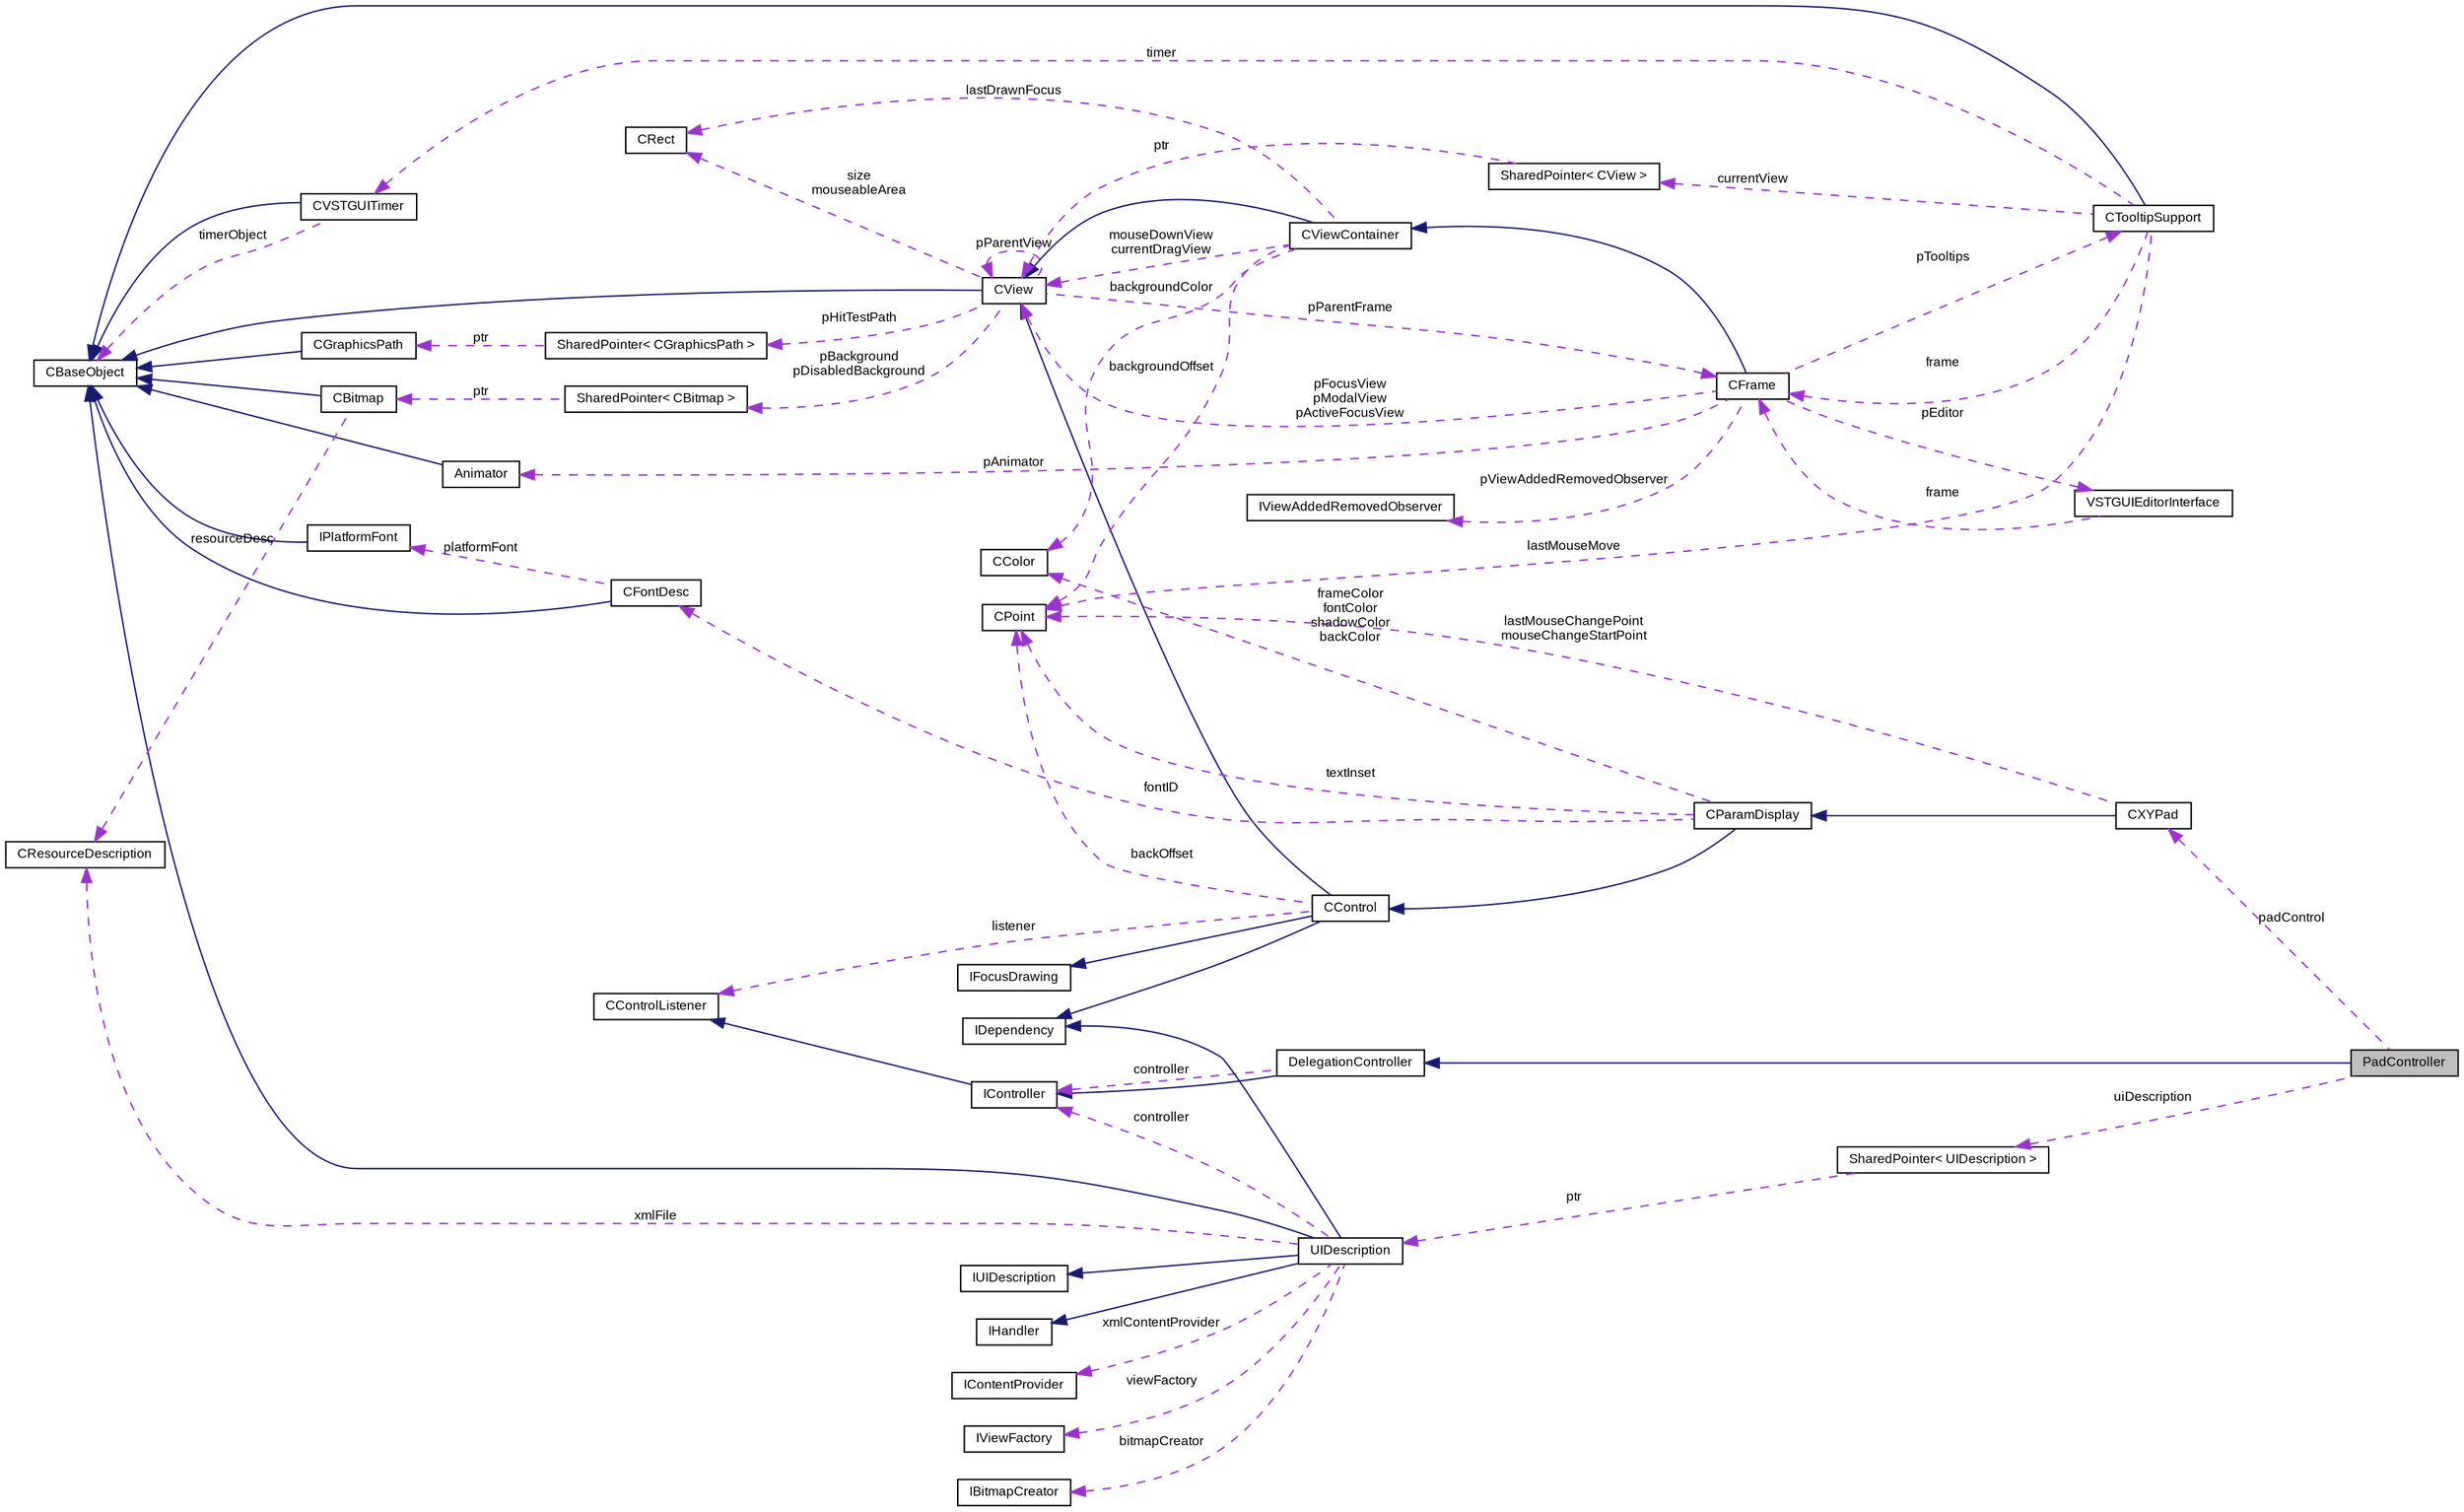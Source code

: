 digraph G
{
  bgcolor="transparent";
  edge [fontname="Arial",fontsize="9",labelfontname="Arial",labelfontsize="9"];
  node [fontname="Arial",fontsize="9",shape=record];
  rankdir=LR;
  Node1 [label="PadController",height=0.2,width=0.4,color="black", fillcolor="grey75", style="filled" fontcolor="black"];
  Node2 -> Node1 [dir=back,color="midnightblue",fontsize="9",style="solid",fontname="Arial"];
  Node2 [label="DelegationController",height=0.2,width=0.4,color="black",URL="$class_v_s_t_g_u_i_1_1_delegation_controller.html"];
  Node3 -> Node2 [dir=back,color="midnightblue",fontsize="9",style="solid",fontname="Arial"];
  Node3 [label="IController",height=0.2,width=0.4,color="black",URL="$class_v_s_t_g_u_i_1_1_i_controller.html",tooltip="extension to CControlListener used by UIDescription"];
  Node4 -> Node3 [dir=back,color="midnightblue",fontsize="9",style="solid",fontname="Arial"];
  Node4 [label="CControlListener",height=0.2,width=0.4,color="black",URL="$class_c_control_listener.html"];
  Node3 -> Node2 [dir=back,color="darkorchid3",fontsize="9",style="dashed",label="controller",fontname="Arial"];
  Node5 -> Node1 [dir=back,color="darkorchid3",fontsize="9",style="dashed",label="padControl",fontname="Arial"];
  Node5 [label="CXYPad",height=0.2,width=0.4,color="black",URL="$class_v_s_t_g_u_i_1_1_c_x_y_pad.html"];
  Node6 -> Node5 [dir=back,color="midnightblue",fontsize="9",style="solid",fontname="Arial"];
  Node6 [label="CParamDisplay",height=0.2,width=0.4,color="black",URL="$class_v_s_t_g_u_i_1_1_c_param_display.html",tooltip="a parameter display"];
  Node7 -> Node6 [dir=back,color="midnightblue",fontsize="9",style="solid",fontname="Arial"];
  Node7 [label="CControl",height=0.2,width=0.4,color="black",URL="$class_v_s_t_g_u_i_1_1_c_control.html",tooltip="base class of all VSTGUI controls"];
  Node8 -> Node7 [dir=back,color="midnightblue",fontsize="9",style="solid",fontname="Arial"];
  Node8 [label="CView",height=0.2,width=0.4,color="black",URL="$class_v_s_t_g_u_i_1_1_c_view.html",tooltip="Base Class of all view objects."];
  Node9 -> Node8 [dir=back,color="midnightblue",fontsize="9",style="solid",fontname="Arial"];
  Node9 [label="CBaseObject",height=0.2,width=0.4,color="black",URL="$class_v_s_t_g_u_i_1_1_c_base_object.html",tooltip="Base Object with reference counter."];
  Node10 -> Node8 [dir=back,color="darkorchid3",fontsize="9",style="dashed",label="pBackground\npDisabledBackground",fontname="Arial"];
  Node10 [label="SharedPointer\< CBitmap \>",height=0.2,width=0.4,color="black",URL="$class_v_s_t_g_u_i_1_1_shared_pointer.html"];
  Node11 -> Node10 [dir=back,color="darkorchid3",fontsize="9",style="dashed",label="ptr",fontname="Arial"];
  Node11 [label="CBitmap",height=0.2,width=0.4,color="black",URL="$class_v_s_t_g_u_i_1_1_c_bitmap.html",tooltip="Encapsulates various platform depended kinds of bitmaps."];
  Node9 -> Node11 [dir=back,color="midnightblue",fontsize="9",style="solid",fontname="Arial"];
  Node12 -> Node11 [dir=back,color="darkorchid3",fontsize="9",style="dashed",label="resourceDesc",fontname="Arial"];
  Node12 [label="CResourceDescription",height=0.2,width=0.4,color="black",URL="$class_v_s_t_g_u_i_1_1_c_resource_description.html",tooltip="Describes a resource by name or by ID."];
  Node13 -> Node8 [dir=back,color="darkorchid3",fontsize="9",style="dashed",label="pParentFrame",fontname="Arial"];
  Node13 [label="CFrame",height=0.2,width=0.4,color="black",URL="$class_v_s_t_g_u_i_1_1_c_frame.html",tooltip="The CFrame is the parent container of all views."];
  Node14 -> Node13 [dir=back,color="midnightblue",fontsize="9",style="solid",fontname="Arial"];
  Node14 [label="CViewContainer",height=0.2,width=0.4,color="black",URL="$class_v_s_t_g_u_i_1_1_c_view_container.html",tooltip="Container Class of CView objects."];
  Node8 -> Node14 [dir=back,color="midnightblue",fontsize="9",style="solid",fontname="Arial"];
  Node8 -> Node14 [dir=back,color="darkorchid3",fontsize="9",style="dashed",label="mouseDownView\ncurrentDragView",fontname="Arial"];
  Node15 -> Node14 [dir=back,color="darkorchid3",fontsize="9",style="dashed",label="backgroundOffset",fontname="Arial"];
  Node15 [label="CPoint",height=0.2,width=0.4,color="black",URL="$struct_v_s_t_g_u_i_1_1_c_point.html",tooltip="Point structure."];
  Node16 -> Node14 [dir=back,color="darkorchid3",fontsize="9",style="dashed",label="backgroundColor",fontname="Arial"];
  Node16 [label="CColor",height=0.2,width=0.4,color="black",URL="$struct_v_s_t_g_u_i_1_1_c_color.html",tooltip="RGBA Color structure."];
  Node17 -> Node14 [dir=back,color="darkorchid3",fontsize="9",style="dashed",label="lastDrawnFocus",fontname="Arial"];
  Node17 [label="CRect",height=0.2,width=0.4,color="black",URL="$struct_v_s_t_g_u_i_1_1_c_rect.html",tooltip="Rect structure."];
  Node18 -> Node13 [dir=back,color="darkorchid3",fontsize="9",style="dashed",label="pViewAddedRemovedObserver",fontname="Arial"];
  Node18 [label="IViewAddedRemovedObserver",height=0.2,width=0.4,color="black",URL="$class_v_s_t_g_u_i_1_1_i_view_added_removed_observer.html",tooltip="view added removed observer interface for CFrame"];
  Node8 -> Node13 [dir=back,color="darkorchid3",fontsize="9",style="dashed",label="pFocusView\npModalView\npActiveFocusView",fontname="Arial"];
  Node19 -> Node13 [dir=back,color="darkorchid3",fontsize="9",style="dashed",label="pAnimator",fontname="Arial"];
  Node19 [label="Animator",height=0.2,width=0.4,color="black",URL="$class_v_s_t_g_u_i_1_1_animation_1_1_animator.html",tooltip="Animation runner."];
  Node9 -> Node19 [dir=back,color="midnightblue",fontsize="9",style="solid",fontname="Arial"];
  Node20 -> Node13 [dir=back,color="darkorchid3",fontsize="9",style="dashed",label="pTooltips",fontname="Arial"];
  Node20 [label="CTooltipSupport",height=0.2,width=0.4,color="black",URL="$class_v_s_t_g_u_i_1_1_c_tooltip_support.html",tooltip="Generic Tooltip Support class."];
  Node9 -> Node20 [dir=back,color="midnightblue",fontsize="9",style="solid",fontname="Arial"];
  Node13 -> Node20 [dir=back,color="darkorchid3",fontsize="9",style="dashed",label="frame",fontname="Arial"];
  Node21 -> Node20 [dir=back,color="darkorchid3",fontsize="9",style="dashed",label="currentView",fontname="Arial"];
  Node21 [label="SharedPointer\< CView \>",height=0.2,width=0.4,color="black",URL="$class_v_s_t_g_u_i_1_1_shared_pointer.html"];
  Node8 -> Node21 [dir=back,color="darkorchid3",fontsize="9",style="dashed",label="ptr",fontname="Arial"];
  Node15 -> Node20 [dir=back,color="darkorchid3",fontsize="9",style="dashed",label="lastMouseMove",fontname="Arial"];
  Node22 -> Node20 [dir=back,color="darkorchid3",fontsize="9",style="dashed",label="timer",fontname="Arial"];
  Node22 [label="CVSTGUITimer",height=0.2,width=0.4,color="black",URL="$class_v_s_t_g_u_i_1_1_c_v_s_t_g_u_i_timer.html",tooltip="A timer class, which posts timer messages to CBaseObjects."];
  Node9 -> Node22 [dir=back,color="midnightblue",fontsize="9",style="solid",fontname="Arial"];
  Node9 -> Node22 [dir=back,color="darkorchid3",fontsize="9",style="dashed",label="timerObject",fontname="Arial"];
  Node23 -> Node13 [dir=back,color="darkorchid3",fontsize="9",style="dashed",label="pEditor",fontname="Arial"];
  Node23 [label="VSTGUIEditorInterface",height=0.2,width=0.4,color="black",URL="$class_v_s_t_g_u_i_1_1_v_s_t_g_u_i_editor_interface.html"];
  Node13 -> Node23 [dir=back,color="darkorchid3",fontsize="9",style="dashed",label="frame",fontname="Arial"];
  Node8 -> Node8 [dir=back,color="darkorchid3",fontsize="9",style="dashed",label="pParentView",fontname="Arial"];
  Node24 -> Node8 [dir=back,color="darkorchid3",fontsize="9",style="dashed",label="pHitTestPath",fontname="Arial"];
  Node24 [label="SharedPointer\< CGraphicsPath \>",height=0.2,width=0.4,color="black",URL="$class_v_s_t_g_u_i_1_1_shared_pointer.html"];
  Node25 -> Node24 [dir=back,color="darkorchid3",fontsize="9",style="dashed",label="ptr",fontname="Arial"];
  Node25 [label="CGraphicsPath",height=0.2,width=0.4,color="black",URL="$class_v_s_t_g_u_i_1_1_c_graphics_path.html",tooltip="Graphics Path Object."];
  Node9 -> Node25 [dir=back,color="midnightblue",fontsize="9",style="solid",fontname="Arial"];
  Node17 -> Node8 [dir=back,color="darkorchid3",fontsize="9",style="dashed",label="size\nmouseableArea",fontname="Arial"];
  Node26 -> Node7 [dir=back,color="midnightblue",fontsize="9",style="solid",fontname="Arial"];
  Node26 [label="IFocusDrawing",height=0.2,width=0.4,color="black",URL="$class_v_s_t_g_u_i_1_1_i_focus_drawing.html",tooltip="Custom focus drawing interface."];
  Node27 -> Node7 [dir=back,color="midnightblue",fontsize="9",style="solid",fontname="Arial"];
  Node27 [label="IDependency",height=0.2,width=0.4,color="black",URL="$class_v_s_t_g_u_i_1_1_i_dependency.html",tooltip="simple dependency between objects."];
  Node4 -> Node7 [dir=back,color="darkorchid3",fontsize="9",style="dashed",label="listener",fontname="Arial"];
  Node15 -> Node7 [dir=back,color="darkorchid3",fontsize="9",style="dashed",label="backOffset",fontname="Arial"];
  Node28 -> Node6 [dir=back,color="darkorchid3",fontsize="9",style="dashed",label="fontID",fontname="Arial"];
  Node28 [label="CFontDesc",height=0.2,width=0.4,color="black",URL="$class_v_s_t_g_u_i_1_1_c_font_desc.html",tooltip="font class"];
  Node9 -> Node28 [dir=back,color="midnightblue",fontsize="9",style="solid",fontname="Arial"];
  Node29 -> Node28 [dir=back,color="darkorchid3",fontsize="9",style="dashed",label="platformFont",fontname="Arial"];
  Node29 [label="IPlatformFont",height=0.2,width=0.4,color="black",URL="$class_v_s_t_g_u_i_1_1_i_platform_font.html",tooltip="platform font class"];
  Node9 -> Node29 [dir=back,color="midnightblue",fontsize="9",style="solid",fontname="Arial"];
  Node15 -> Node6 [dir=back,color="darkorchid3",fontsize="9",style="dashed",label="textInset",fontname="Arial"];
  Node16 -> Node6 [dir=back,color="darkorchid3",fontsize="9",style="dashed",label="frameColor\nfontColor\nshadowColor\nbackColor",fontname="Arial"];
  Node15 -> Node5 [dir=back,color="darkorchid3",fontsize="9",style="dashed",label="lastMouseChangePoint\nmouseChangeStartPoint",fontname="Arial"];
  Node30 -> Node1 [dir=back,color="darkorchid3",fontsize="9",style="dashed",label="uiDescription",fontname="Arial"];
  Node30 [label="SharedPointer\< UIDescription \>",height=0.2,width=0.4,color="black",URL="$class_v_s_t_g_u_i_1_1_shared_pointer.html"];
  Node31 -> Node30 [dir=back,color="darkorchid3",fontsize="9",style="dashed",label="ptr",fontname="Arial"];
  Node31 [label="UIDescription",height=0.2,width=0.4,color="black",URL="$class_v_s_t_g_u_i_1_1_u_i_description.html",tooltip="XML description parser and view creator."];
  Node9 -> Node31 [dir=back,color="midnightblue",fontsize="9",style="solid",fontname="Arial"];
  Node32 -> Node31 [dir=back,color="midnightblue",fontsize="9",style="solid",fontname="Arial"];
  Node32 [label="IUIDescription",height=0.2,width=0.4,color="black",URL="$class_v_s_t_g_u_i_1_1_i_u_i_description.html"];
  Node33 -> Node31 [dir=back,color="midnightblue",fontsize="9",style="solid",fontname="Arial"];
  Node33 [label="IHandler",height=0.2,width=0.4,color="black",URL="$class_v_s_t_g_u_i_1_1_xml_1_1_i_handler.html"];
  Node27 -> Node31 [dir=back,color="midnightblue",fontsize="9",style="solid",fontname="Arial"];
  Node12 -> Node31 [dir=back,color="darkorchid3",fontsize="9",style="dashed",label="xmlFile",fontname="Arial"];
  Node34 -> Node31 [dir=back,color="darkorchid3",fontsize="9",style="dashed",label="xmlContentProvider",fontname="Arial"];
  Node34 [label="IContentProvider",height=0.2,width=0.4,color="black",URL="$class_v_s_t_g_u_i_1_1_xml_1_1_i_content_provider.html"];
  Node3 -> Node31 [dir=back,color="darkorchid3",fontsize="9",style="dashed",label="controller",fontname="Arial"];
  Node35 -> Node31 [dir=back,color="darkorchid3",fontsize="9",style="dashed",label="viewFactory",fontname="Arial"];
  Node35 [label="IViewFactory",height=0.2,width=0.4,color="black",URL="$class_v_s_t_g_u_i_1_1_i_view_factory.html"];
  Node36 -> Node31 [dir=back,color="darkorchid3",fontsize="9",style="dashed",label="bitmapCreator",fontname="Arial"];
  Node36 [label="IBitmapCreator",height=0.2,width=0.4,color="black",URL="$class_v_s_t_g_u_i_1_1_i_bitmap_creator.html"];
}
